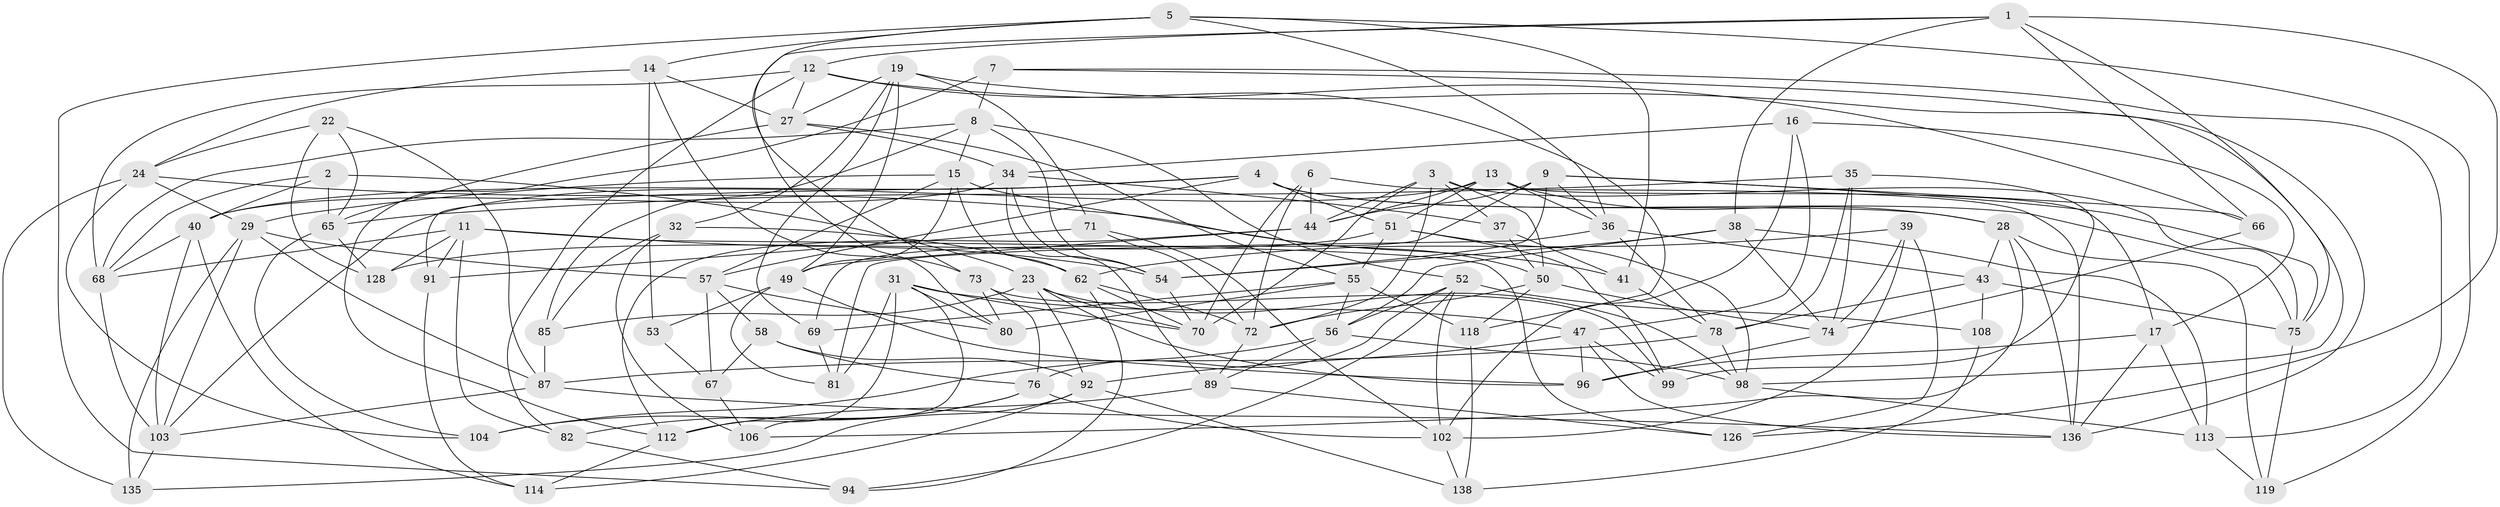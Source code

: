 // Generated by graph-tools (version 1.1) at 2025/52/02/27/25 19:52:33]
// undirected, 87 vertices, 223 edges
graph export_dot {
graph [start="1"]
  node [color=gray90,style=filled];
  1 [super="+10"];
  2;
  3 [super="+21"];
  4 [super="+124"];
  5 [super="+46"];
  6;
  7;
  8 [super="+61"];
  9 [super="+20"];
  11 [super="+59"];
  12 [super="+79"];
  13 [super="+26"];
  14 [super="+18"];
  15 [super="+134"];
  16;
  17 [super="+25"];
  19 [super="+120"];
  22;
  23 [super="+30"];
  24 [super="+42"];
  27 [super="+63"];
  28 [super="+77"];
  29 [super="+48"];
  31 [super="+33"];
  32;
  34 [super="+88"];
  35;
  36 [super="+83"];
  37;
  38 [super="+110"];
  39;
  40 [super="+45"];
  41;
  43 [super="+97"];
  44 [super="+84"];
  47 [super="+100"];
  49 [super="+64"];
  50 [super="+105"];
  51 [super="+133"];
  52 [super="+60"];
  53;
  54 [super="+125"];
  55 [super="+93"];
  56 [super="+90"];
  57 [super="+95"];
  58;
  62 [super="+129"];
  65 [super="+131"];
  66;
  67;
  68 [super="+142"];
  69;
  70 [super="+132"];
  71;
  72 [super="+141"];
  73 [super="+127"];
  74 [super="+86"];
  75 [super="+111"];
  76 [super="+123"];
  78 [super="+109"];
  80 [super="+121"];
  81;
  82;
  85;
  87 [super="+101"];
  89 [super="+122"];
  91;
  92 [super="+107"];
  94;
  96 [super="+115"];
  98 [super="+139"];
  99;
  102 [super="+116"];
  103 [super="+130"];
  104;
  106;
  108;
  112 [super="+117"];
  113 [super="+140"];
  114;
  118;
  119;
  126;
  128;
  135;
  136 [super="+137"];
  138;
  1 -- 75;
  1 -- 126;
  1 -- 38;
  1 -- 80;
  1 -- 66;
  1 -- 12;
  2 -- 23;
  2 -- 65;
  2 -- 40;
  2 -- 68;
  3 -- 70;
  3 -- 50;
  3 -- 75;
  3 -- 72;
  3 -- 44;
  3 -- 37;
  4 -- 51;
  4 -- 91;
  4 -- 57;
  4 -- 28;
  4 -- 75;
  4 -- 40;
  5 -- 119;
  5 -- 36;
  5 -- 14;
  5 -- 73;
  5 -- 41;
  5 -- 94;
  6 -- 44;
  6 -- 70;
  6 -- 72;
  6 -- 136;
  7 -- 113;
  7 -- 112;
  7 -- 8;
  7 -- 136;
  8 -- 85;
  8 -- 52;
  8 -- 54;
  8 -- 68;
  8 -- 15;
  9 -- 66;
  9 -- 44;
  9 -- 75;
  9 -- 69;
  9 -- 36;
  9 -- 54;
  11 -- 126;
  11 -- 91;
  11 -- 128;
  11 -- 82;
  11 -- 54;
  11 -- 68;
  12 -- 27;
  12 -- 66;
  12 -- 82;
  12 -- 118;
  12 -- 68;
  13 -- 44;
  13 -- 51;
  13 -- 28;
  13 -- 103;
  13 -- 17;
  13 -- 36;
  14 -- 53 [weight=2];
  14 -- 27;
  14 -- 24;
  14 -- 73;
  15 -- 49;
  15 -- 29;
  15 -- 62;
  15 -- 57;
  15 -- 50;
  16 -- 47;
  16 -- 17;
  16 -- 102;
  16 -- 34;
  17 -- 136;
  17 -- 113;
  17 -- 96 [weight=2];
  19 -- 71;
  19 -- 32;
  19 -- 49;
  19 -- 69;
  19 -- 98;
  19 -- 27;
  22 -- 128;
  22 -- 87;
  22 -- 65;
  22 -- 24;
  23 -- 92;
  23 -- 70;
  23 -- 96;
  23 -- 98;
  23 -- 85;
  24 -- 104;
  24 -- 41;
  24 -- 29;
  24 -- 135;
  27 -- 65;
  27 -- 55;
  27 -- 34;
  28 -- 119;
  28 -- 43;
  28 -- 136;
  28 -- 106;
  29 -- 135;
  29 -- 57;
  29 -- 87;
  29 -- 103;
  31 -- 106;
  31 -- 81;
  31 -- 47;
  31 -- 112;
  31 -- 80;
  31 -- 70;
  32 -- 106;
  32 -- 85;
  32 -- 62;
  34 -- 54;
  34 -- 40;
  34 -- 89;
  34 -- 37;
  35 -- 65;
  35 -- 99;
  35 -- 74;
  35 -- 78;
  36 -- 81;
  36 -- 43;
  36 -- 78;
  37 -- 41;
  37 -- 50;
  38 -- 113 [weight=2];
  38 -- 56;
  38 -- 74;
  38 -- 54;
  39 -- 62;
  39 -- 126;
  39 -- 102;
  39 -- 74;
  40 -- 114;
  40 -- 103;
  40 -- 68;
  41 -- 78;
  43 -- 78;
  43 -- 75;
  43 -- 108 [weight=2];
  44 -- 112;
  44 -- 49;
  47 -- 92;
  47 -- 136;
  47 -- 96;
  47 -- 99;
  49 -- 53;
  49 -- 96;
  49 -- 81;
  50 -- 118;
  50 -- 74;
  50 -- 72;
  51 -- 98;
  51 -- 99;
  51 -- 128;
  51 -- 55;
  52 -- 102;
  52 -- 108;
  52 -- 94;
  52 -- 76;
  52 -- 56;
  53 -- 67;
  54 -- 70;
  55 -- 56;
  55 -- 80;
  55 -- 69;
  55 -- 118;
  56 -- 104;
  56 -- 89;
  56 -- 98;
  57 -- 80;
  57 -- 58;
  57 -- 67;
  58 -- 67;
  58 -- 92;
  58 -- 76;
  62 -- 94;
  62 -- 72;
  62 -- 70;
  65 -- 128;
  65 -- 104;
  66 -- 74;
  67 -- 106;
  68 -- 103;
  69 -- 81;
  71 -- 72;
  71 -- 91;
  71 -- 102;
  72 -- 89;
  73 -- 80 [weight=2];
  73 -- 99;
  73 -- 76;
  74 -- 96;
  75 -- 119;
  76 -- 104;
  76 -- 82;
  76 -- 102;
  78 -- 98;
  78 -- 87;
  82 -- 94;
  85 -- 87;
  87 -- 103;
  87 -- 136;
  89 -- 126;
  89 -- 112 [weight=2];
  91 -- 114;
  92 -- 135;
  92 -- 114;
  92 -- 138;
  98 -- 113;
  102 -- 138;
  103 -- 135;
  108 -- 138;
  112 -- 114;
  113 -- 119;
  118 -- 138;
}
